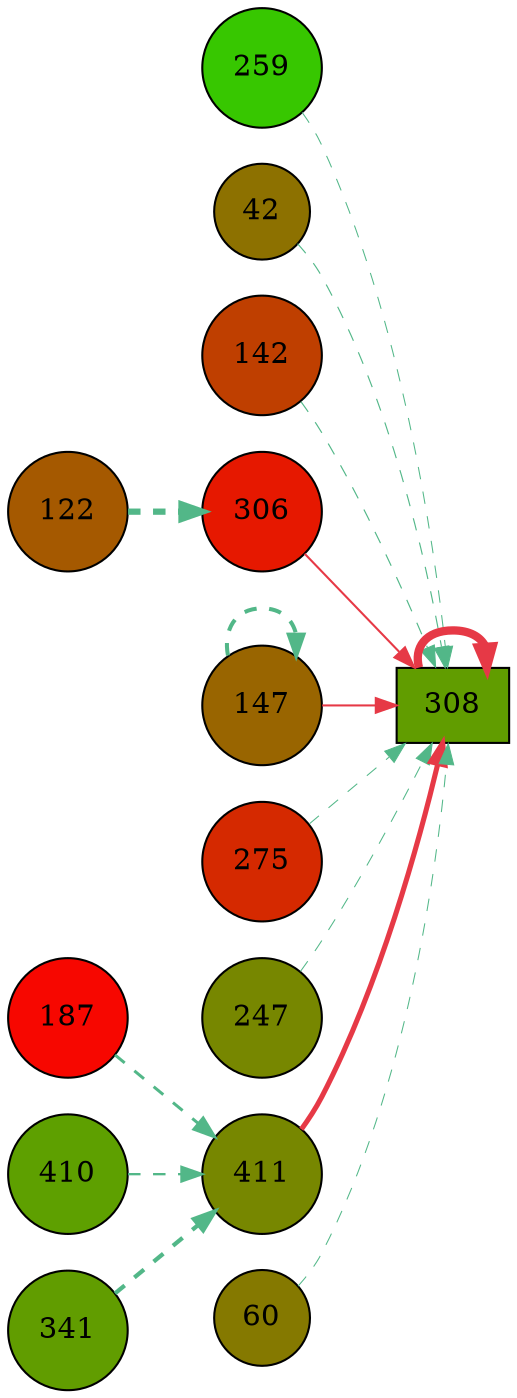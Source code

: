 digraph G{
rankdir=LR;
259 [style=filled, shape=circle, fillcolor="#37c700", label="259"];
42 [style=filled, shape=circle, fillcolor="#8d7100", label="42"];
187 [style=filled, shape=circle, fillcolor="#f70700", label="187"];
142 [style=filled, shape=circle, fillcolor="#bf3f00", label="142"];
410 [style=filled, shape=circle, fillcolor="#5ea000", label="410"];
306 [style=filled, shape=circle, fillcolor="#e61800", label="306"];
147 [style=filled, shape=circle, fillcolor="#996500", label="147"];
308 [style=filled, shape=box, fillcolor="#619d00", label="308"];
341 [style=filled, shape=circle, fillcolor="#619d00", label="341"];
275 [style=filled, shape=circle, fillcolor="#d52900", label="275"];
247 [style=filled, shape=circle, fillcolor="#778700", label="247"];
122 [style=filled, shape=circle, fillcolor="#a55900", label="122"];
411 [style=filled, shape=circle, fillcolor="#778700", label="411"];
60 [style=filled, shape=circle, fillcolor="#857900", label="60"];
308 -> 308 [color="#e63946",penwidth=4.00];
411 -> 308 [color="#e63946",penwidth=2.46];
147 -> 308 [color="#e63946",penwidth=1.00];
306 -> 308 [color="#e63946",penwidth=1.00];
122 -> 306 [color="#52b788",style=dashed,penwidth=3.00];
341 -> 411 [color="#52b788",style=dashed,penwidth=2.04];
187 -> 411 [color="#52b788",style=dashed,penwidth=1.44];
410 -> 411 [color="#52b788",style=dashed,penwidth=1.13];
142 -> 308 [color="#52b788",style=dashed,penwidth=0.56];
42 -> 308 [color="#52b788",style=dashed,penwidth=0.55];
275 -> 308 [color="#52b788",style=dashed,penwidth=0.50];
247 -> 308 [color="#52b788",style=dashed,penwidth=0.50];
259 -> 308 [color="#52b788",style=dashed,penwidth=0.50];
60 -> 308 [color="#52b788",style=dashed,penwidth=0.50];
147 -> 147 [color="#52b788",style=dashed,penwidth=1.94];
}